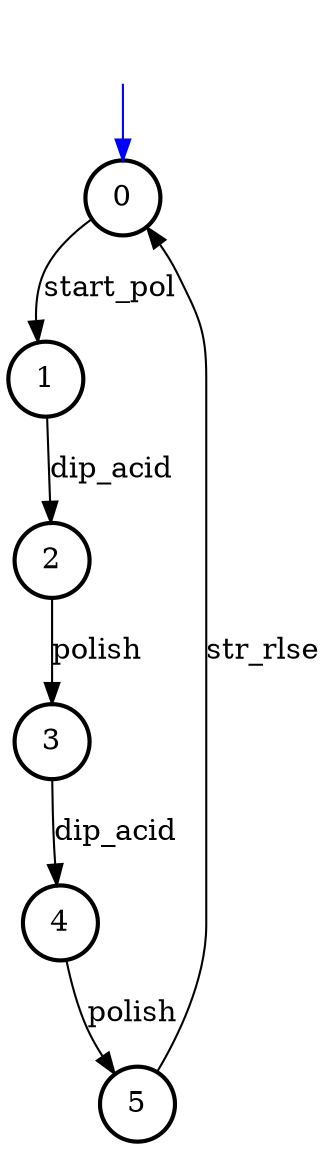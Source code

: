 digraph Image {overlap=scale;node [shape=circle, style=bold, constraint=false];"_0" [peripheries=1,label="0"];"_0" -> "_1" [label="start_pol"]"_1" [peripheries=1,label="1"];"_1" -> "_2" [label="dip_acid"]"_2" [peripheries=1,label="2"];"_2" -> "_3" [label="polish"]"_3" [peripheries=1,label="3"];"_3" -> "_4" [label="dip_acid"]"_4" [peripheries=1,label="4"];"_4" -> "_5" [label="polish"]"_5" [peripheries=1,label="5"];"_5" -> "_0" [label="str_rlse"]node [shape=plaintext];" "-> "_0" [color=blue];}